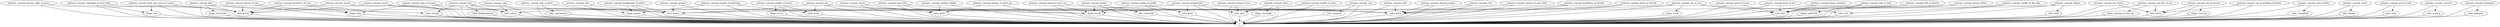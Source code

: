 strict digraph  {
primary_concept_hive;
y;
color_brown;
primary_concept_locust;
color_white;
primary_concept_head_of_locust;
color_blue;
primary_concept_bee;
color_darkgoldenrod;
primary_concept_head_of_bee;
primary_concept_leaf;
color_green;
shape_leaf_blade;
primary_concept_ant;
color_azure;
shape_round;
primary_concept_fingers;
color_skin;
primary_concept_wire;
color_black;
primary_concept_window_shades;
primary_concept_ant_statue;
color_silver;
color_yellow;
primary_concept_handle_of_keyboard;
shape_square;
primary_concept_insect;
primary_concept_water_bottle;
color_transplant;
primary_concept_middle_of_insect;
shape_circus;
primary_concept_wood;
color_bisque;
primary_concept_praying_mantis;
primary_concept_tree;
primary_concept_string_of_tree;
color_grey;
primary_concept_house_windows;
primary_concept_gravel_road;
color_gray;
primary_concept_sweater;
color_maroon;
primary_concept_top_left_of_can;
shape_opening_of_the_can;
primary_concept_bottom_right_of_grass;
primary_concept_cups;
primary_concept_background;
primary_concept_infested_trash_can;
primary_concept_bottom_of_glass_jar;
primary_concept_label;
shape_rectangle;
primary_concept_petri_dish;
primary_concept_copyright_of_petri_dish;
shape_oval;
primary_concept_bottom_of_petri_dish;
primary_concept_side_of_plant;
color_aquamarine;
primary_concept_top_of_can;
shape_circle;
color_red;
primary_concept_middle_of_shoe;
primary_concept_middle_of_flip_flop;
color_orange;
primary_concept_basket;
color_cornstalk;
primary_concept_inside_of_basket;
color_plum;
primary_concept_head_and_torso_of_mantis;
primary_concept_legs_of_mantis;
shape_long;
primary_concept_leaves_of_tree;
primary_concept_branches_of_tree;
primary_concept_background_of_photo;
primary_concept_cup;
color_diagram;
primary_concept_mantis;
primary_concept_side_of_leaf;
shape_splotches;
primary_concept_top_of_prunes;
shape_crescent;
primary_concept_top_of_drinking_fountain;
primary_concept_ground;
primary_concept_handlebar_of_bicycle;
primary_concept_wheel_of_bicycle;
primary_concept_bell_of_bicycle;
primary_concept_backpack;
color_lightgray;
primary_concept_bicycle_bidon;
primary_concept_hive -> y;
primary_concept_hive -> color_brown;
color_brown -> y;
primary_concept_locust -> y;
primary_concept_locust -> color_white;
color_white -> y;
primary_concept_head_of_locust -> y;
primary_concept_head_of_locust -> color_blue;
color_blue -> y;
primary_concept_bee -> y;
primary_concept_bee -> color_darkgoldenrod;
primary_concept_bee -> color_yellow;
primary_concept_bee -> color_black;
primary_concept_bee -> color_orange;
color_darkgoldenrod -> y;
primary_concept_head_of_bee -> y;
primary_concept_head_of_bee -> color_blue;
primary_concept_leaf -> y;
primary_concept_leaf -> color_green;
primary_concept_leaf -> shape_leaf_blade;
primary_concept_leaf -> color_orange;
primary_concept_leaf -> color_brown;
color_green -> y;
shape_leaf_blade -> y;
primary_concept_ant -> y;
primary_concept_ant -> color_azure;
primary_concept_ant -> shape_round;
primary_concept_ant -> color_black;
primary_concept_ant -> color_brown;
color_azure -> y;
shape_round -> y;
primary_concept_fingers -> y;
primary_concept_fingers -> color_skin;
primary_concept_fingers -> color_brown;
color_skin -> y;
primary_concept_wire -> y;
primary_concept_wire -> color_black;
color_black -> y;
primary_concept_window_shades -> y;
primary_concept_window_shades -> color_white;
primary_concept_ant_statue -> y;
primary_concept_ant_statue -> color_silver;
color_silver -> y;
color_yellow -> y;
primary_concept_handle_of_keyboard -> y;
primary_concept_handle_of_keyboard -> color_azure;
primary_concept_handle_of_keyboard -> shape_square;
shape_square -> y;
primary_concept_insect -> y;
primary_concept_insect -> color_brown;
primary_concept_insect -> color_green;
primary_concept_water_bottle -> y;
primary_concept_water_bottle -> color_transplant;
color_transplant -> y;
primary_concept_middle_of_insect -> y;
primary_concept_middle_of_insect -> color_azure;
primary_concept_middle_of_insect -> shape_circus;
shape_circus -> y;
primary_concept_wood -> y;
primary_concept_wood -> color_bisque;
color_bisque -> y;
primary_concept_praying_mantis -> y;
primary_concept_praying_mantis -> color_black;
primary_concept_tree -> y;
primary_concept_tree -> color_black;
primary_concept_string_of_tree -> y;
primary_concept_string_of_tree -> color_grey;
color_grey -> y;
primary_concept_house_windows -> y;
primary_concept_house_windows -> color_blue;
primary_concept_gravel_road -> y;
primary_concept_gravel_road -> color_gray;
color_gray -> y;
primary_concept_sweater -> y;
primary_concept_sweater -> color_maroon;
color_maroon -> y;
primary_concept_top_left_of_can -> y;
primary_concept_top_left_of_can -> color_silver;
primary_concept_top_left_of_can -> shape_opening_of_the_can;
shape_opening_of_the_can -> y;
primary_concept_bottom_right_of_grass -> y;
primary_concept_bottom_right_of_grass -> color_green;
primary_concept_cups -> y;
primary_concept_cups -> color_yellow;
primary_concept_background -> y;
primary_concept_background -> color_black;
primary_concept_background -> color_brown;
primary_concept_background -> color_plum;
primary_concept_background -> color_grey;
primary_concept_infested_trash_can -> y;
primary_concept_infested_trash_can -> color_black;
primary_concept_infested_trash_can -> shape_round;
primary_concept_bottom_of_glass_jar -> y;
primary_concept_bottom_of_glass_jar -> color_white;
primary_concept_label -> y;
primary_concept_label -> color_grey;
primary_concept_label -> shape_rectangle;
shape_rectangle -> y;
primary_concept_petri_dish -> y;
primary_concept_petri_dish -> color_white;
primary_concept_petri_dish -> shape_round;
primary_concept_copyright_of_petri_dish -> y;
primary_concept_copyright_of_petri_dish -> color_green;
primary_concept_copyright_of_petri_dish -> shape_oval;
shape_oval -> y;
primary_concept_bottom_of_petri_dish -> y;
primary_concept_bottom_of_petri_dish -> color_black;
primary_concept_side_of_plant -> y;
primary_concept_side_of_plant -> color_aquamarine;
primary_concept_side_of_plant -> shape_square;
color_aquamarine -> y;
primary_concept_top_of_can -> y;
primary_concept_top_of_can -> color_blue;
primary_concept_top_of_can -> shape_circle;
primary_concept_top_of_can -> color_yellow;
primary_concept_top_of_can -> color_red;
shape_circle -> y;
color_red -> y;
primary_concept_middle_of_shoe -> y;
primary_concept_middle_of_shoe -> color_grey;
primary_concept_middle_of_flip_flop -> y;
primary_concept_middle_of_flip_flop -> color_red;
color_orange -> y;
primary_concept_basket -> y;
primary_concept_basket -> color_cornstalk;
primary_concept_basket -> shape_round;
color_cornstalk -> y;
primary_concept_inside_of_basket -> y;
primary_concept_inside_of_basket -> color_plum;
primary_concept_inside_of_basket -> shape_round;
color_plum -> y;
primary_concept_head_and_torso_of_mantis -> y;
primary_concept_head_and_torso_of_mantis -> color_green;
primary_concept_head_and_torso_of_mantis -> shape_oval;
primary_concept_legs_of_mantis -> y;
primary_concept_legs_of_mantis -> color_yellow;
primary_concept_legs_of_mantis -> shape_long;
shape_long -> y;
primary_concept_leaves_of_tree -> y;
primary_concept_leaves_of_tree -> color_green;
primary_concept_leaves_of_tree -> shape_long;
primary_concept_branches_of_tree -> y;
primary_concept_branches_of_tree -> color_green;
primary_concept_branches_of_tree -> shape_long;
primary_concept_background_of_photo -> y;
primary_concept_background_of_photo -> color_brown;
primary_concept_background_of_photo -> shape_square;
primary_concept_cup -> y;
primary_concept_cup -> color_diagram;
primary_concept_cup -> shape_round;
color_diagram -> y;
primary_concept_mantis -> y;
primary_concept_mantis -> color_green;
primary_concept_side_of_leaf -> y;
primary_concept_side_of_leaf -> color_blue;
primary_concept_side_of_leaf -> shape_splotches;
shape_splotches -> y;
primary_concept_top_of_prunes -> y;
primary_concept_top_of_prunes -> color_silver;
primary_concept_top_of_prunes -> shape_crescent;
shape_crescent -> y;
primary_concept_top_of_drinking_fountain -> y;
primary_concept_top_of_drinking_fountain -> color_silver;
primary_concept_ground -> y;
primary_concept_ground -> color_brown;
primary_concept_handlebar_of_bicycle -> y;
primary_concept_handlebar_of_bicycle -> color_black;
primary_concept_wheel_of_bicycle -> y;
primary_concept_wheel_of_bicycle -> color_black;
primary_concept_bell_of_bicycle -> y;
primary_concept_bell_of_bicycle -> color_blue;
primary_concept_backpack -> y;
primary_concept_backpack -> color_lightgray;
color_lightgray -> y;
primary_concept_bicycle_bidon -> y;
primary_concept_bicycle_bidon -> color_blue;
}
